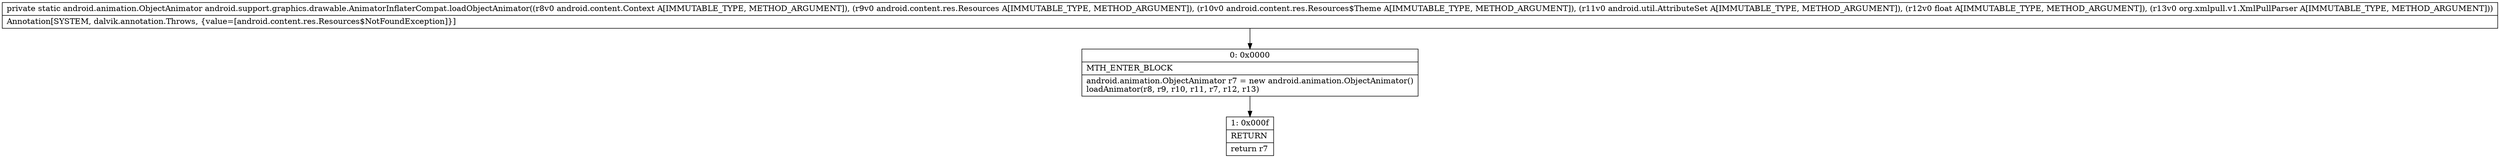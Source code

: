 digraph "CFG forandroid.support.graphics.drawable.AnimatorInflaterCompat.loadObjectAnimator(Landroid\/content\/Context;Landroid\/content\/res\/Resources;Landroid\/content\/res\/Resources$Theme;Landroid\/util\/AttributeSet;FLorg\/xmlpull\/v1\/XmlPullParser;)Landroid\/animation\/ObjectAnimator;" {
Node_0 [shape=record,label="{0\:\ 0x0000|MTH_ENTER_BLOCK\l|android.animation.ObjectAnimator r7 = new android.animation.ObjectAnimator()\lloadAnimator(r8, r9, r10, r11, r7, r12, r13)\l}"];
Node_1 [shape=record,label="{1\:\ 0x000f|RETURN\l|return r7\l}"];
MethodNode[shape=record,label="{private static android.animation.ObjectAnimator android.support.graphics.drawable.AnimatorInflaterCompat.loadObjectAnimator((r8v0 android.content.Context A[IMMUTABLE_TYPE, METHOD_ARGUMENT]), (r9v0 android.content.res.Resources A[IMMUTABLE_TYPE, METHOD_ARGUMENT]), (r10v0 android.content.res.Resources$Theme A[IMMUTABLE_TYPE, METHOD_ARGUMENT]), (r11v0 android.util.AttributeSet A[IMMUTABLE_TYPE, METHOD_ARGUMENT]), (r12v0 float A[IMMUTABLE_TYPE, METHOD_ARGUMENT]), (r13v0 org.xmlpull.v1.XmlPullParser A[IMMUTABLE_TYPE, METHOD_ARGUMENT]))  | Annotation[SYSTEM, dalvik.annotation.Throws, \{value=[android.content.res.Resources$NotFoundException]\}]\l}"];
MethodNode -> Node_0;
Node_0 -> Node_1;
}

